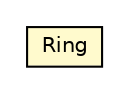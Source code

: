 #!/usr/local/bin/dot
#
# Class diagram 
# Generated by UMLGraph version R5_6-24-gf6e263 (http://www.umlgraph.org/)
#

digraph G {
	edge [fontname="Helvetica",fontsize=10,labelfontname="Helvetica",labelfontsize=10];
	node [fontname="Helvetica",fontsize=10,shape=plaintext];
	nodesep=0.25;
	ranksep=0.5;
	// net.trajano.doxdb.sample.json.Ring
	c142 [label=<<table title="net.trajano.doxdb.sample.json.Ring" border="0" cellborder="1" cellspacing="0" cellpadding="2" port="p" bgcolor="lemonChiffon" href="./Ring.html">
		<tr><td><table border="0" cellspacing="0" cellpadding="1">
<tr><td align="center" balign="center"> Ring </td></tr>
		</table></td></tr>
		</table>>, URL="./Ring.html", fontname="Helvetica", fontcolor="black", fontsize=10.0];
}

